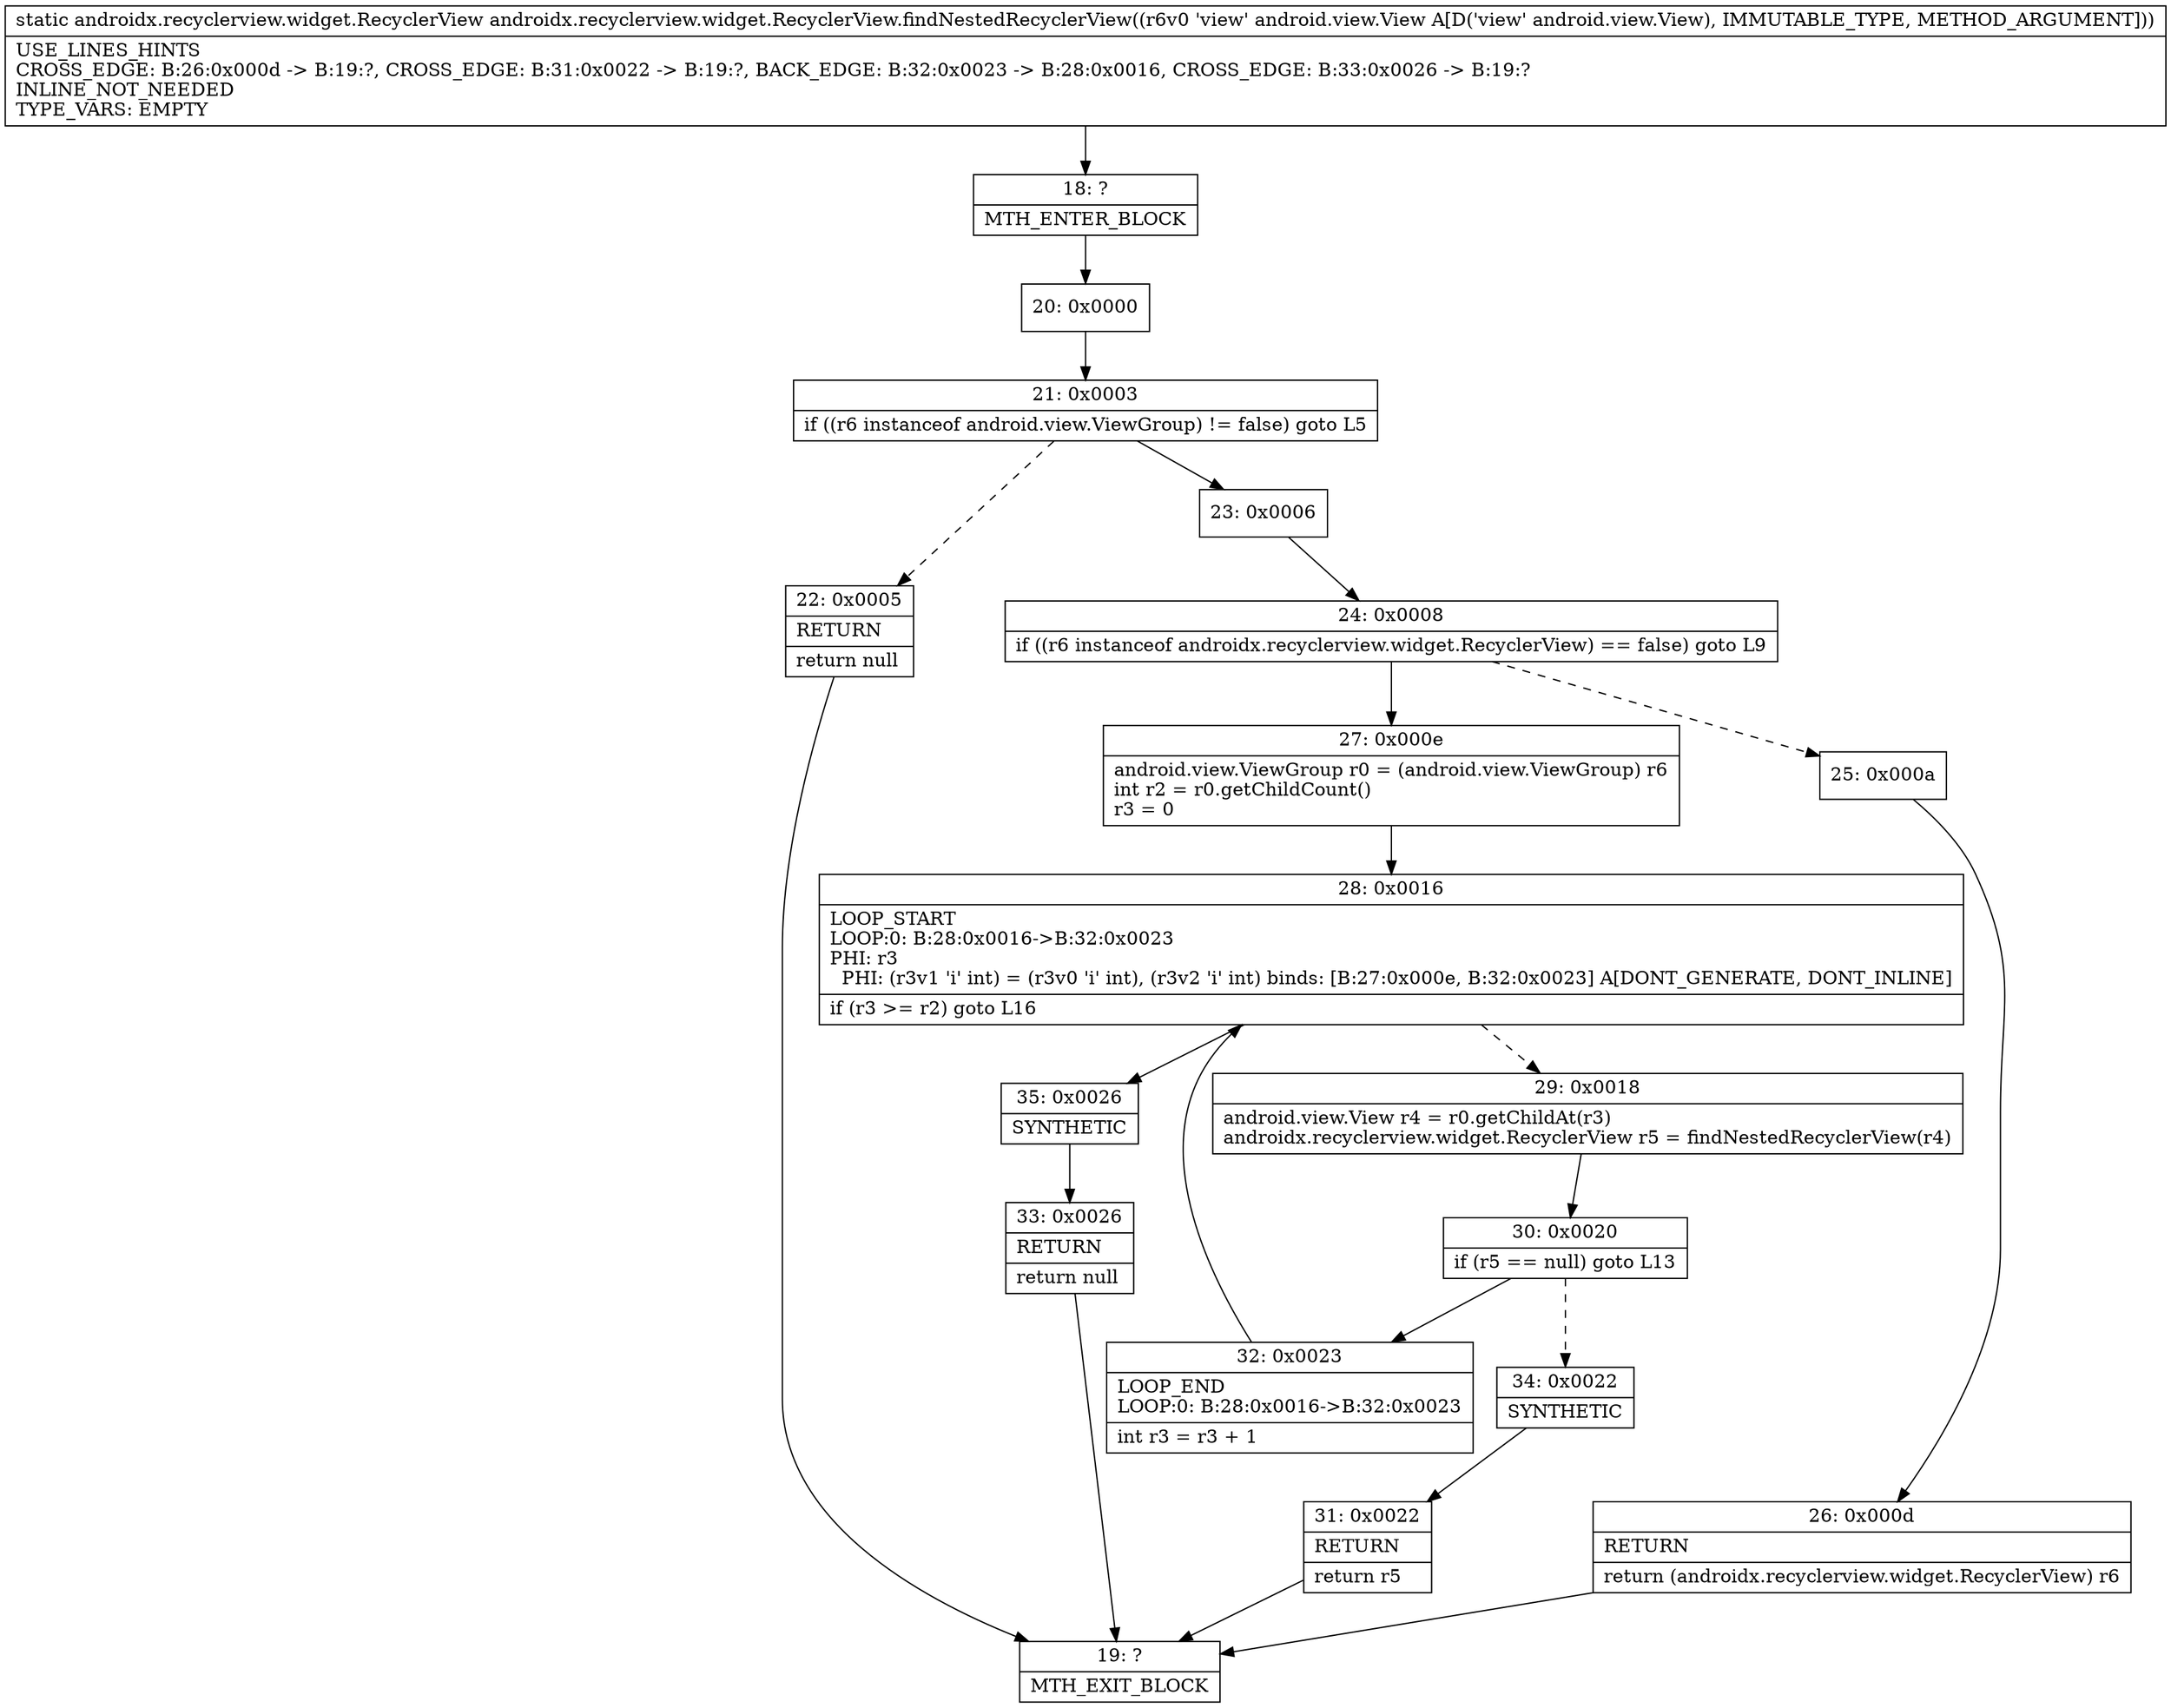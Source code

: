 digraph "CFG forandroidx.recyclerview.widget.RecyclerView.findNestedRecyclerView(Landroid\/view\/View;)Landroidx\/recyclerview\/widget\/RecyclerView;" {
Node_18 [shape=record,label="{18\:\ ?|MTH_ENTER_BLOCK\l}"];
Node_20 [shape=record,label="{20\:\ 0x0000}"];
Node_21 [shape=record,label="{21\:\ 0x0003|if ((r6 instanceof android.view.ViewGroup) != false) goto L5\l}"];
Node_22 [shape=record,label="{22\:\ 0x0005|RETURN\l|return null\l}"];
Node_19 [shape=record,label="{19\:\ ?|MTH_EXIT_BLOCK\l}"];
Node_23 [shape=record,label="{23\:\ 0x0006}"];
Node_24 [shape=record,label="{24\:\ 0x0008|if ((r6 instanceof androidx.recyclerview.widget.RecyclerView) == false) goto L9\l}"];
Node_25 [shape=record,label="{25\:\ 0x000a}"];
Node_26 [shape=record,label="{26\:\ 0x000d|RETURN\l|return (androidx.recyclerview.widget.RecyclerView) r6\l}"];
Node_27 [shape=record,label="{27\:\ 0x000e|android.view.ViewGroup r0 = (android.view.ViewGroup) r6\lint r2 = r0.getChildCount()\lr3 = 0\l}"];
Node_28 [shape=record,label="{28\:\ 0x0016|LOOP_START\lLOOP:0: B:28:0x0016\-\>B:32:0x0023\lPHI: r3 \l  PHI: (r3v1 'i' int) = (r3v0 'i' int), (r3v2 'i' int) binds: [B:27:0x000e, B:32:0x0023] A[DONT_GENERATE, DONT_INLINE]\l|if (r3 \>= r2) goto L16\l}"];
Node_29 [shape=record,label="{29\:\ 0x0018|android.view.View r4 = r0.getChildAt(r3)\landroidx.recyclerview.widget.RecyclerView r5 = findNestedRecyclerView(r4)\l}"];
Node_30 [shape=record,label="{30\:\ 0x0020|if (r5 == null) goto L13\l}"];
Node_32 [shape=record,label="{32\:\ 0x0023|LOOP_END\lLOOP:0: B:28:0x0016\-\>B:32:0x0023\l|int r3 = r3 + 1\l}"];
Node_34 [shape=record,label="{34\:\ 0x0022|SYNTHETIC\l}"];
Node_31 [shape=record,label="{31\:\ 0x0022|RETURN\l|return r5\l}"];
Node_35 [shape=record,label="{35\:\ 0x0026|SYNTHETIC\l}"];
Node_33 [shape=record,label="{33\:\ 0x0026|RETURN\l|return null\l}"];
MethodNode[shape=record,label="{static androidx.recyclerview.widget.RecyclerView androidx.recyclerview.widget.RecyclerView.findNestedRecyclerView((r6v0 'view' android.view.View A[D('view' android.view.View), IMMUTABLE_TYPE, METHOD_ARGUMENT]))  | USE_LINES_HINTS\lCROSS_EDGE: B:26:0x000d \-\> B:19:?, CROSS_EDGE: B:31:0x0022 \-\> B:19:?, BACK_EDGE: B:32:0x0023 \-\> B:28:0x0016, CROSS_EDGE: B:33:0x0026 \-\> B:19:?\lINLINE_NOT_NEEDED\lTYPE_VARS: EMPTY\l}"];
MethodNode -> Node_18;Node_18 -> Node_20;
Node_20 -> Node_21;
Node_21 -> Node_22[style=dashed];
Node_21 -> Node_23;
Node_22 -> Node_19;
Node_23 -> Node_24;
Node_24 -> Node_25[style=dashed];
Node_24 -> Node_27;
Node_25 -> Node_26;
Node_26 -> Node_19;
Node_27 -> Node_28;
Node_28 -> Node_29[style=dashed];
Node_28 -> Node_35;
Node_29 -> Node_30;
Node_30 -> Node_32;
Node_30 -> Node_34[style=dashed];
Node_32 -> Node_28;
Node_34 -> Node_31;
Node_31 -> Node_19;
Node_35 -> Node_33;
Node_33 -> Node_19;
}

